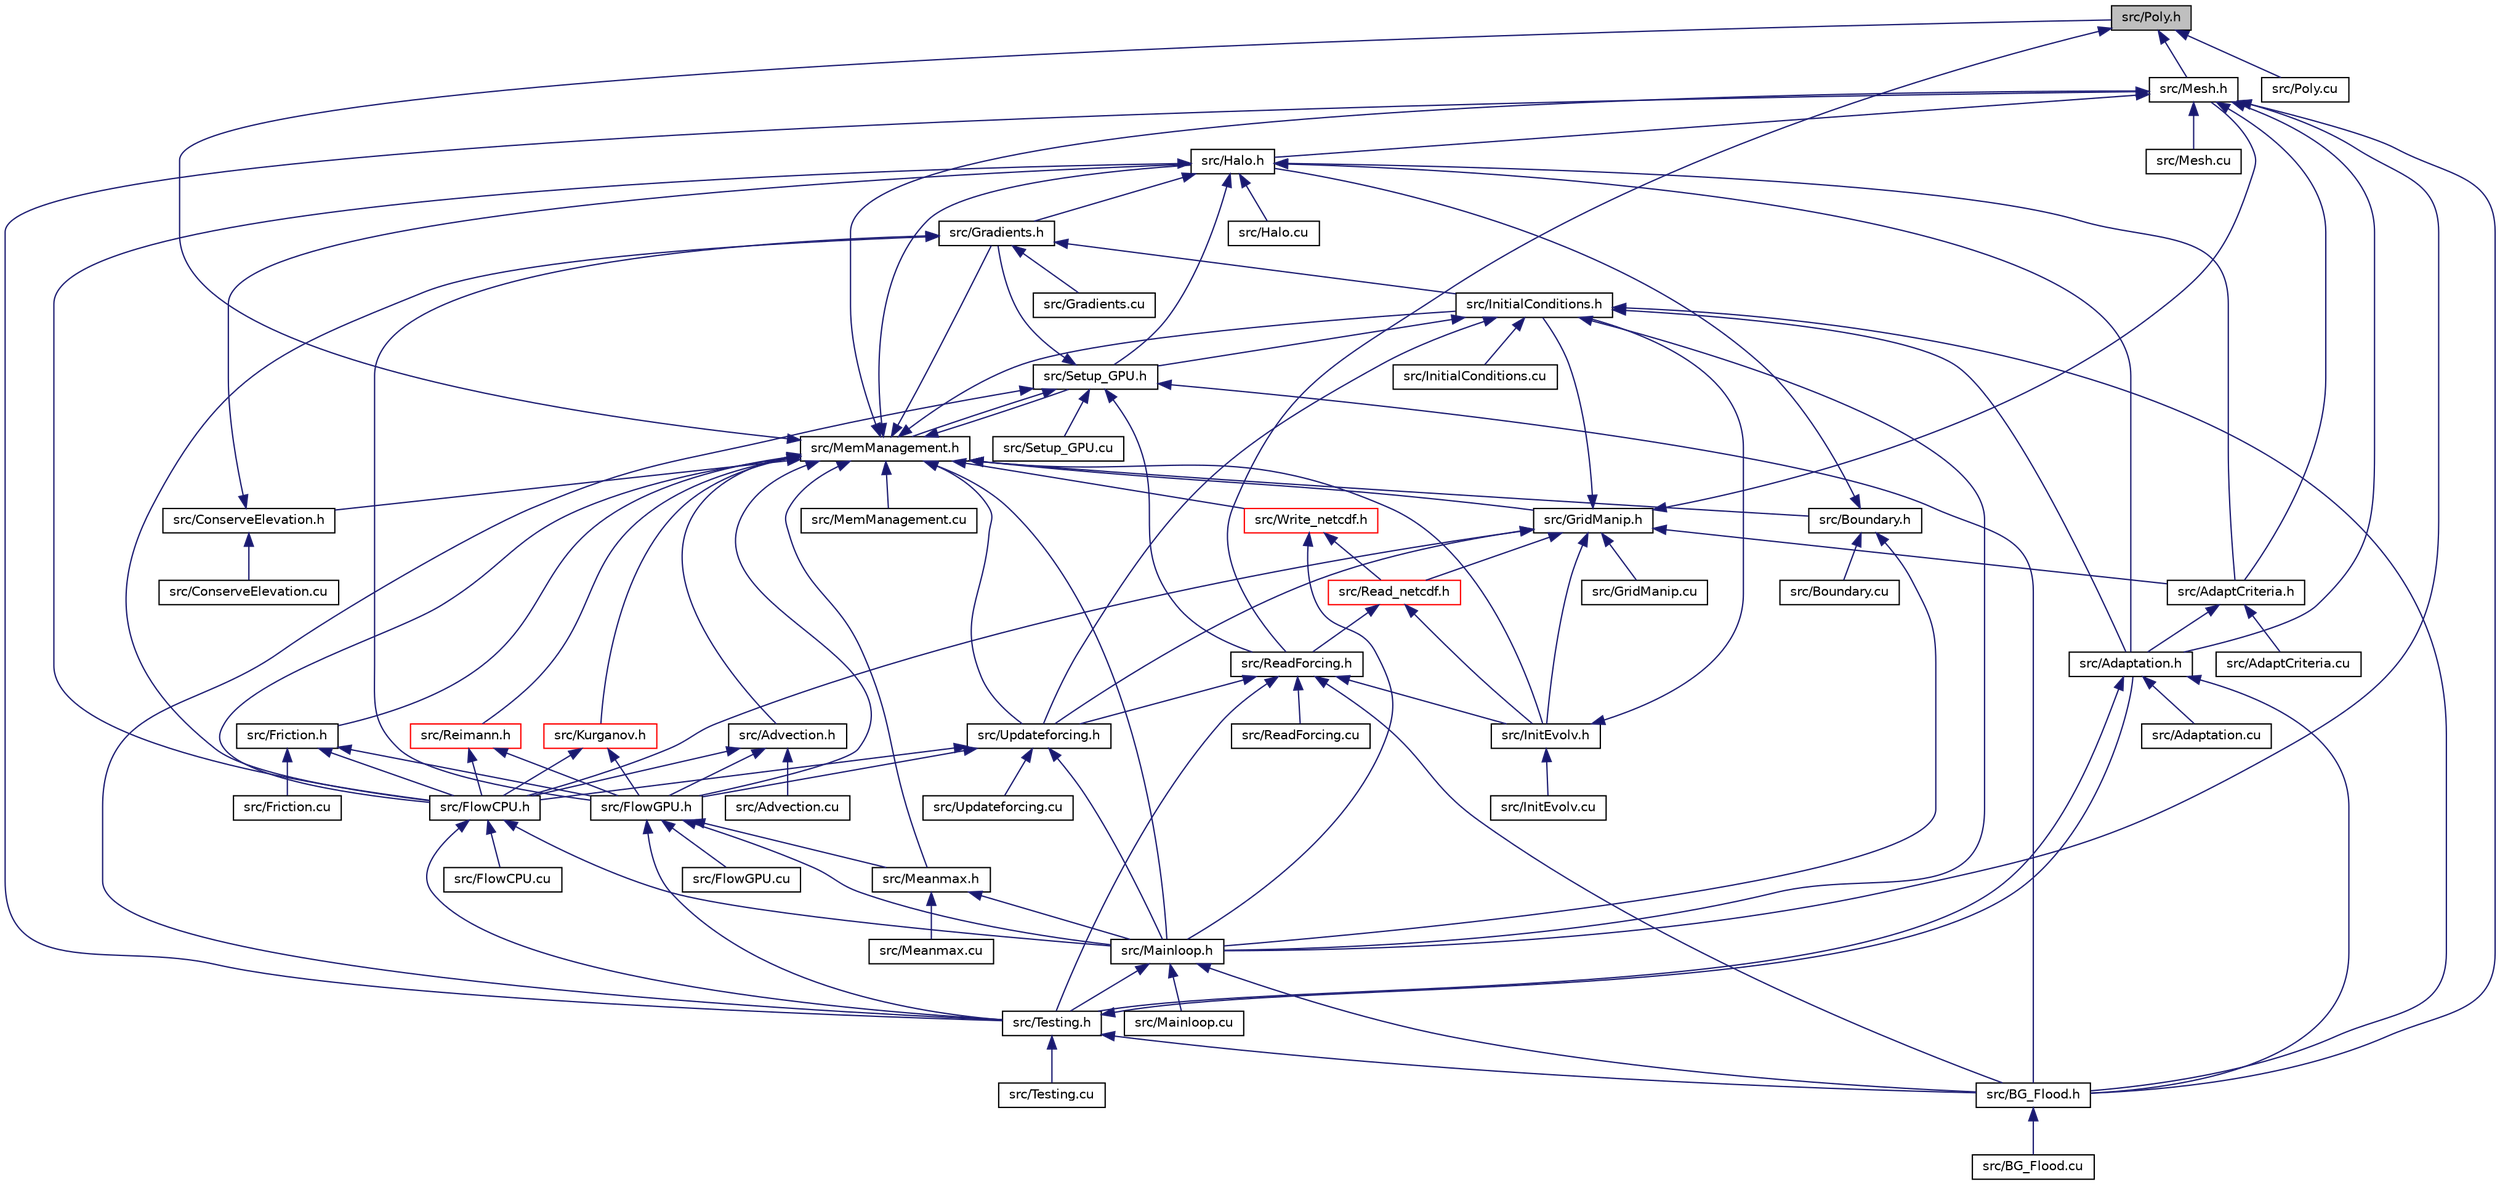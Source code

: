digraph "src/Poly.h"
{
 // LATEX_PDF_SIZE
  bgcolor="transparent";
  edge [fontname="Helvetica",fontsize="10",labelfontname="Helvetica",labelfontsize="10"];
  node [fontname="Helvetica",fontsize="10",shape=record];
  Node1 [label="src/Poly.h",height=0.2,width=0.4,color="black", fillcolor="grey75", style="filled", fontcolor="black",tooltip=" "];
  Node1 -> Node2 [dir="back",color="midnightblue",fontsize="10",style="solid"];
  Node2 [label="src/Mesh.h",height=0.2,width=0.4,color="black",URL="$Mesh_8h.html",tooltip=" "];
  Node2 -> Node3 [dir="back",color="midnightblue",fontsize="10",style="solid"];
  Node3 [label="src/Adaptation.h",height=0.2,width=0.4,color="black",URL="$Adaptation_8h.html",tooltip=" "];
  Node3 -> Node4 [dir="back",color="midnightblue",fontsize="10",style="solid"];
  Node4 [label="src/Adaptation.cu",height=0.2,width=0.4,color="black",URL="$Adaptation_8cu.html",tooltip=" "];
  Node3 -> Node5 [dir="back",color="midnightblue",fontsize="10",style="solid"];
  Node5 [label="src/BG_Flood.h",height=0.2,width=0.4,color="black",URL="$BG__Flood_8h.html",tooltip=" "];
  Node5 -> Node6 [dir="back",color="midnightblue",fontsize="10",style="solid"];
  Node6 [label="src/BG_Flood.cu",height=0.2,width=0.4,color="black",URL="$BG__Flood_8cu.html",tooltip=" "];
  Node3 -> Node7 [dir="back",color="midnightblue",fontsize="10",style="solid"];
  Node7 [label="src/Testing.h",height=0.2,width=0.4,color="black",URL="$Testing_8h.html",tooltip=" "];
  Node7 -> Node3 [dir="back",color="midnightblue",fontsize="10",style="solid"];
  Node7 -> Node5 [dir="back",color="midnightblue",fontsize="10",style="solid"];
  Node7 -> Node8 [dir="back",color="midnightblue",fontsize="10",style="solid"];
  Node8 [label="src/Testing.cu",height=0.2,width=0.4,color="black",URL="$Testing_8cu.html",tooltip=" "];
  Node2 -> Node9 [dir="back",color="midnightblue",fontsize="10",style="solid"];
  Node9 [label="src/AdaptCriteria.h",height=0.2,width=0.4,color="black",URL="$AdaptCriteria_8h.html",tooltip=" "];
  Node9 -> Node3 [dir="back",color="midnightblue",fontsize="10",style="solid"];
  Node9 -> Node10 [dir="back",color="midnightblue",fontsize="10",style="solid"];
  Node10 [label="src/AdaptCriteria.cu",height=0.2,width=0.4,color="black",URL="$AdaptCriteria_8cu.html",tooltip=" "];
  Node2 -> Node5 [dir="back",color="midnightblue",fontsize="10",style="solid"];
  Node2 -> Node11 [dir="back",color="midnightblue",fontsize="10",style="solid"];
  Node11 [label="src/Halo.h",height=0.2,width=0.4,color="black",URL="$Halo_8h.html",tooltip=" "];
  Node11 -> Node3 [dir="back",color="midnightblue",fontsize="10",style="solid"];
  Node11 -> Node9 [dir="back",color="midnightblue",fontsize="10",style="solid"];
  Node11 -> Node12 [dir="back",color="midnightblue",fontsize="10",style="solid"];
  Node12 [label="src/FlowCPU.h",height=0.2,width=0.4,color="black",URL="$FlowCPU_8h.html",tooltip=" "];
  Node12 -> Node13 [dir="back",color="midnightblue",fontsize="10",style="solid"];
  Node13 [label="src/FlowCPU.cu",height=0.2,width=0.4,color="black",URL="$FlowCPU_8cu.html",tooltip=" "];
  Node12 -> Node14 [dir="back",color="midnightblue",fontsize="10",style="solid"];
  Node14 [label="src/Mainloop.h",height=0.2,width=0.4,color="black",URL="$Mainloop_8h.html",tooltip=" "];
  Node14 -> Node5 [dir="back",color="midnightblue",fontsize="10",style="solid"];
  Node14 -> Node15 [dir="back",color="midnightblue",fontsize="10",style="solid"];
  Node15 [label="src/Mainloop.cu",height=0.2,width=0.4,color="black",URL="$Mainloop_8cu.html",tooltip=" "];
  Node14 -> Node7 [dir="back",color="midnightblue",fontsize="10",style="solid"];
  Node12 -> Node7 [dir="back",color="midnightblue",fontsize="10",style="solid"];
  Node11 -> Node16 [dir="back",color="midnightblue",fontsize="10",style="solid"];
  Node16 [label="src/Gradients.h",height=0.2,width=0.4,color="black",URL="$Gradients_8h.html",tooltip=" "];
  Node16 -> Node12 [dir="back",color="midnightblue",fontsize="10",style="solid"];
  Node16 -> Node17 [dir="back",color="midnightblue",fontsize="10",style="solid"];
  Node17 [label="src/FlowGPU.h",height=0.2,width=0.4,color="black",URL="$FlowGPU_8h.html",tooltip=" "];
  Node17 -> Node18 [dir="back",color="midnightblue",fontsize="10",style="solid"];
  Node18 [label="src/FlowGPU.cu",height=0.2,width=0.4,color="black",URL="$FlowGPU_8cu.html",tooltip=" "];
  Node17 -> Node14 [dir="back",color="midnightblue",fontsize="10",style="solid"];
  Node17 -> Node19 [dir="back",color="midnightblue",fontsize="10",style="solid"];
  Node19 [label="src/Meanmax.h",height=0.2,width=0.4,color="black",URL="$Meanmax_8h.html",tooltip=" "];
  Node19 -> Node14 [dir="back",color="midnightblue",fontsize="10",style="solid"];
  Node19 -> Node20 [dir="back",color="midnightblue",fontsize="10",style="solid"];
  Node20 [label="src/Meanmax.cu",height=0.2,width=0.4,color="black",URL="$Meanmax_8cu.html",tooltip=" "];
  Node17 -> Node7 [dir="back",color="midnightblue",fontsize="10",style="solid"];
  Node16 -> Node21 [dir="back",color="midnightblue",fontsize="10",style="solid"];
  Node21 [label="src/Gradients.cu",height=0.2,width=0.4,color="black",URL="$Gradients_8cu.html",tooltip=" "];
  Node16 -> Node22 [dir="back",color="midnightblue",fontsize="10",style="solid"];
  Node22 [label="src/InitialConditions.h",height=0.2,width=0.4,color="black",URL="$InitialConditions_8h.html",tooltip=" "];
  Node22 -> Node3 [dir="back",color="midnightblue",fontsize="10",style="solid"];
  Node22 -> Node5 [dir="back",color="midnightblue",fontsize="10",style="solid"];
  Node22 -> Node23 [dir="back",color="midnightblue",fontsize="10",style="solid"];
  Node23 [label="src/InitialConditions.cu",height=0.2,width=0.4,color="black",URL="$InitialConditions_8cu.html",tooltip=" "];
  Node22 -> Node14 [dir="back",color="midnightblue",fontsize="10",style="solid"];
  Node22 -> Node24 [dir="back",color="midnightblue",fontsize="10",style="solid"];
  Node24 [label="src/Setup_GPU.h",height=0.2,width=0.4,color="black",URL="$Setup__GPU_8h.html",tooltip=" "];
  Node24 -> Node5 [dir="back",color="midnightblue",fontsize="10",style="solid"];
  Node24 -> Node16 [dir="back",color="midnightblue",fontsize="10",style="solid"];
  Node24 -> Node25 [dir="back",color="midnightblue",fontsize="10",style="solid"];
  Node25 [label="src/MemManagement.h",height=0.2,width=0.4,color="black",URL="$MemManagement_8h.html",tooltip=" "];
  Node25 -> Node26 [dir="back",color="midnightblue",fontsize="10",style="solid"];
  Node26 [label="src/Advection.h",height=0.2,width=0.4,color="black",URL="$Advection_8h.html",tooltip=" "];
  Node26 -> Node27 [dir="back",color="midnightblue",fontsize="10",style="solid"];
  Node27 [label="src/Advection.cu",height=0.2,width=0.4,color="black",URL="$Advection_8cu.html",tooltip=" "];
  Node26 -> Node12 [dir="back",color="midnightblue",fontsize="10",style="solid"];
  Node26 -> Node17 [dir="back",color="midnightblue",fontsize="10",style="solid"];
  Node25 -> Node28 [dir="back",color="midnightblue",fontsize="10",style="solid"];
  Node28 [label="src/Boundary.h",height=0.2,width=0.4,color="black",URL="$Boundary_8h.html",tooltip=" "];
  Node28 -> Node29 [dir="back",color="midnightblue",fontsize="10",style="solid"];
  Node29 [label="src/Boundary.cu",height=0.2,width=0.4,color="black",URL="$Boundary_8cu.html",tooltip=" "];
  Node28 -> Node11 [dir="back",color="midnightblue",fontsize="10",style="solid"];
  Node28 -> Node14 [dir="back",color="midnightblue",fontsize="10",style="solid"];
  Node25 -> Node30 [dir="back",color="midnightblue",fontsize="10",style="solid"];
  Node30 [label="src/ConserveElevation.h",height=0.2,width=0.4,color="black",URL="$ConserveElevation_8h.html",tooltip=" "];
  Node30 -> Node31 [dir="back",color="midnightblue",fontsize="10",style="solid"];
  Node31 [label="src/ConserveElevation.cu",height=0.2,width=0.4,color="black",URL="$ConserveElevation_8cu.html",tooltip=" "];
  Node30 -> Node11 [dir="back",color="midnightblue",fontsize="10",style="solid"];
  Node25 -> Node12 [dir="back",color="midnightblue",fontsize="10",style="solid"];
  Node25 -> Node17 [dir="back",color="midnightblue",fontsize="10",style="solid"];
  Node25 -> Node32 [dir="back",color="midnightblue",fontsize="10",style="solid"];
  Node32 [label="src/Friction.h",height=0.2,width=0.4,color="black",URL="$Friction_8h.html",tooltip=" "];
  Node32 -> Node12 [dir="back",color="midnightblue",fontsize="10",style="solid"];
  Node32 -> Node17 [dir="back",color="midnightblue",fontsize="10",style="solid"];
  Node32 -> Node33 [dir="back",color="midnightblue",fontsize="10",style="solid"];
  Node33 [label="src/Friction.cu",height=0.2,width=0.4,color="black",URL="$Friction_8cu.html",tooltip=" "];
  Node25 -> Node16 [dir="back",color="midnightblue",fontsize="10",style="solid"];
  Node25 -> Node34 [dir="back",color="midnightblue",fontsize="10",style="solid"];
  Node34 [label="src/GridManip.h",height=0.2,width=0.4,color="black",URL="$GridManip_8h.html",tooltip=" "];
  Node34 -> Node9 [dir="back",color="midnightblue",fontsize="10",style="solid"];
  Node34 -> Node12 [dir="back",color="midnightblue",fontsize="10",style="solid"];
  Node34 -> Node35 [dir="back",color="midnightblue",fontsize="10",style="solid"];
  Node35 [label="src/GridManip.cu",height=0.2,width=0.4,color="black",URL="$GridManip_8cu.html",tooltip=" "];
  Node34 -> Node36 [dir="back",color="midnightblue",fontsize="10",style="solid"];
  Node36 [label="src/InitEvolv.h",height=0.2,width=0.4,color="black",URL="$InitEvolv_8h.html",tooltip=" "];
  Node36 -> Node37 [dir="back",color="midnightblue",fontsize="10",style="solid"];
  Node37 [label="src/InitEvolv.cu",height=0.2,width=0.4,color="black",URL="$InitEvolv_8cu.html",tooltip=" "];
  Node36 -> Node22 [dir="back",color="midnightblue",fontsize="10",style="solid"];
  Node34 -> Node22 [dir="back",color="midnightblue",fontsize="10",style="solid"];
  Node34 -> Node2 [dir="back",color="midnightblue",fontsize="10",style="solid"];
  Node34 -> Node38 [dir="back",color="midnightblue",fontsize="10",style="solid"];
  Node38 [label="src/Read_netcdf.h",height=0.2,width=0.4,color="red",URL="$Read__netcdf_8h.html",tooltip=" "];
  Node38 -> Node36 [dir="back",color="midnightblue",fontsize="10",style="solid"];
  Node38 -> Node40 [dir="back",color="midnightblue",fontsize="10",style="solid"];
  Node40 [label="src/ReadForcing.h",height=0.2,width=0.4,color="black",URL="$ReadForcing_8h.html",tooltip=" "];
  Node40 -> Node5 [dir="back",color="midnightblue",fontsize="10",style="solid"];
  Node40 -> Node36 [dir="back",color="midnightblue",fontsize="10",style="solid"];
  Node40 -> Node41 [dir="back",color="midnightblue",fontsize="10",style="solid"];
  Node41 [label="src/ReadForcing.cu",height=0.2,width=0.4,color="black",URL="$ReadForcing_8cu.html",tooltip=" "];
  Node40 -> Node7 [dir="back",color="midnightblue",fontsize="10",style="solid"];
  Node40 -> Node42 [dir="back",color="midnightblue",fontsize="10",style="solid"];
  Node42 [label="src/Updateforcing.h",height=0.2,width=0.4,color="black",URL="$Updateforcing_8h.html",tooltip=" "];
  Node42 -> Node12 [dir="back",color="midnightblue",fontsize="10",style="solid"];
  Node42 -> Node17 [dir="back",color="midnightblue",fontsize="10",style="solid"];
  Node42 -> Node14 [dir="back",color="midnightblue",fontsize="10",style="solid"];
  Node42 -> Node43 [dir="back",color="midnightblue",fontsize="10",style="solid"];
  Node43 [label="src/Updateforcing.cu",height=0.2,width=0.4,color="black",URL="$Updateforcing_8cu.html",tooltip=" "];
  Node34 -> Node42 [dir="back",color="midnightblue",fontsize="10",style="solid"];
  Node25 -> Node11 [dir="back",color="midnightblue",fontsize="10",style="solid"];
  Node25 -> Node36 [dir="back",color="midnightblue",fontsize="10",style="solid"];
  Node25 -> Node22 [dir="back",color="midnightblue",fontsize="10",style="solid"];
  Node25 -> Node44 [dir="back",color="midnightblue",fontsize="10",style="solid"];
  Node44 [label="src/Kurganov.h",height=0.2,width=0.4,color="red",URL="$Kurganov_8h.html",tooltip=" "];
  Node44 -> Node12 [dir="back",color="midnightblue",fontsize="10",style="solid"];
  Node44 -> Node17 [dir="back",color="midnightblue",fontsize="10",style="solid"];
  Node25 -> Node14 [dir="back",color="midnightblue",fontsize="10",style="solid"];
  Node25 -> Node19 [dir="back",color="midnightblue",fontsize="10",style="solid"];
  Node25 -> Node46 [dir="back",color="midnightblue",fontsize="10",style="solid"];
  Node46 [label="src/MemManagement.cu",height=0.2,width=0.4,color="black",URL="$MemManagement_8cu.html",tooltip=" "];
  Node25 -> Node2 [dir="back",color="midnightblue",fontsize="10",style="solid"];
  Node25 -> Node1 [dir="back",color="midnightblue",fontsize="10",style="solid"];
  Node25 -> Node47 [dir="back",color="midnightblue",fontsize="10",style="solid"];
  Node47 [label="src/Reimann.h",height=0.2,width=0.4,color="red",URL="$Reimann_8h.html",tooltip=" "];
  Node47 -> Node12 [dir="back",color="midnightblue",fontsize="10",style="solid"];
  Node47 -> Node17 [dir="back",color="midnightblue",fontsize="10",style="solid"];
  Node25 -> Node24 [dir="back",color="midnightblue",fontsize="10",style="solid"];
  Node25 -> Node42 [dir="back",color="midnightblue",fontsize="10",style="solid"];
  Node25 -> Node49 [dir="back",color="midnightblue",fontsize="10",style="solid"];
  Node49 [label="src/Write_netcdf.h",height=0.2,width=0.4,color="red",URL="$Write__netcdf_8h.html",tooltip=" "];
  Node49 -> Node14 [dir="back",color="midnightblue",fontsize="10",style="solid"];
  Node49 -> Node38 [dir="back",color="midnightblue",fontsize="10",style="solid"];
  Node24 -> Node40 [dir="back",color="midnightblue",fontsize="10",style="solid"];
  Node24 -> Node51 [dir="back",color="midnightblue",fontsize="10",style="solid"];
  Node51 [label="src/Setup_GPU.cu",height=0.2,width=0.4,color="black",URL="$Setup__GPU_8cu.html",tooltip=" "];
  Node24 -> Node7 [dir="back",color="midnightblue",fontsize="10",style="solid"];
  Node22 -> Node42 [dir="back",color="midnightblue",fontsize="10",style="solid"];
  Node11 -> Node52 [dir="back",color="midnightblue",fontsize="10",style="solid"];
  Node52 [label="src/Halo.cu",height=0.2,width=0.4,color="black",URL="$Halo_8cu.html",tooltip=" "];
  Node11 -> Node24 [dir="back",color="midnightblue",fontsize="10",style="solid"];
  Node2 -> Node14 [dir="back",color="midnightblue",fontsize="10",style="solid"];
  Node2 -> Node53 [dir="back",color="midnightblue",fontsize="10",style="solid"];
  Node53 [label="src/Mesh.cu",height=0.2,width=0.4,color="black",URL="$Mesh_8cu.html",tooltip=" "];
  Node2 -> Node7 [dir="back",color="midnightblue",fontsize="10",style="solid"];
  Node1 -> Node54 [dir="back",color="midnightblue",fontsize="10",style="solid"];
  Node54 [label="src/Poly.cu",height=0.2,width=0.4,color="black",URL="$Poly_8cu.html",tooltip=" "];
  Node1 -> Node40 [dir="back",color="midnightblue",fontsize="10",style="solid"];
}
